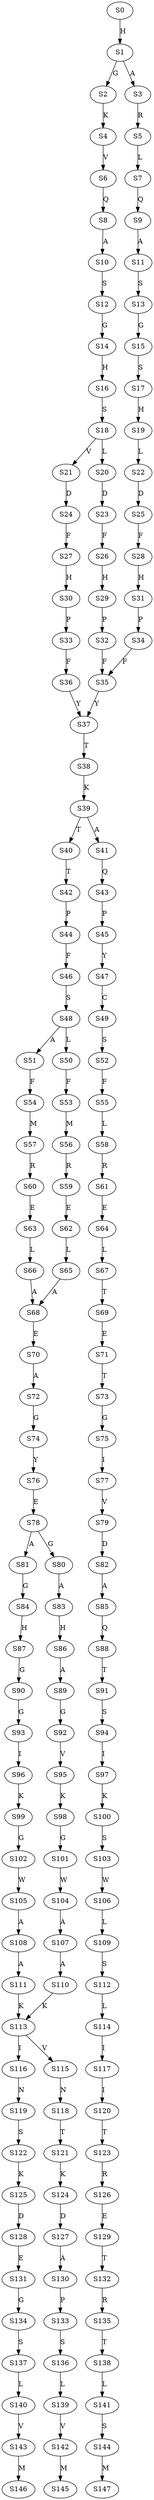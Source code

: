 strict digraph  {
	S0 -> S1 [ label = H ];
	S1 -> S2 [ label = G ];
	S1 -> S3 [ label = A ];
	S2 -> S4 [ label = K ];
	S3 -> S5 [ label = R ];
	S4 -> S6 [ label = V ];
	S5 -> S7 [ label = L ];
	S6 -> S8 [ label = Q ];
	S7 -> S9 [ label = Q ];
	S8 -> S10 [ label = A ];
	S9 -> S11 [ label = A ];
	S10 -> S12 [ label = S ];
	S11 -> S13 [ label = S ];
	S12 -> S14 [ label = G ];
	S13 -> S15 [ label = G ];
	S14 -> S16 [ label = H ];
	S15 -> S17 [ label = S ];
	S16 -> S18 [ label = S ];
	S17 -> S19 [ label = H ];
	S18 -> S20 [ label = L ];
	S18 -> S21 [ label = V ];
	S19 -> S22 [ label = L ];
	S20 -> S23 [ label = D ];
	S21 -> S24 [ label = D ];
	S22 -> S25 [ label = D ];
	S23 -> S26 [ label = F ];
	S24 -> S27 [ label = F ];
	S25 -> S28 [ label = F ];
	S26 -> S29 [ label = H ];
	S27 -> S30 [ label = H ];
	S28 -> S31 [ label = H ];
	S29 -> S32 [ label = P ];
	S30 -> S33 [ label = P ];
	S31 -> S34 [ label = P ];
	S32 -> S35 [ label = F ];
	S33 -> S36 [ label = F ];
	S34 -> S35 [ label = F ];
	S35 -> S37 [ label = Y ];
	S36 -> S37 [ label = Y ];
	S37 -> S38 [ label = T ];
	S38 -> S39 [ label = K ];
	S39 -> S40 [ label = T ];
	S39 -> S41 [ label = A ];
	S40 -> S42 [ label = T ];
	S41 -> S43 [ label = Q ];
	S42 -> S44 [ label = P ];
	S43 -> S45 [ label = P ];
	S44 -> S46 [ label = F ];
	S45 -> S47 [ label = Y ];
	S46 -> S48 [ label = S ];
	S47 -> S49 [ label = C ];
	S48 -> S50 [ label = L ];
	S48 -> S51 [ label = A ];
	S49 -> S52 [ label = S ];
	S50 -> S53 [ label = F ];
	S51 -> S54 [ label = F ];
	S52 -> S55 [ label = F ];
	S53 -> S56 [ label = M ];
	S54 -> S57 [ label = M ];
	S55 -> S58 [ label = L ];
	S56 -> S59 [ label = R ];
	S57 -> S60 [ label = R ];
	S58 -> S61 [ label = R ];
	S59 -> S62 [ label = E ];
	S60 -> S63 [ label = E ];
	S61 -> S64 [ label = E ];
	S62 -> S65 [ label = L ];
	S63 -> S66 [ label = L ];
	S64 -> S67 [ label = L ];
	S65 -> S68 [ label = A ];
	S66 -> S68 [ label = A ];
	S67 -> S69 [ label = T ];
	S68 -> S70 [ label = E ];
	S69 -> S71 [ label = E ];
	S70 -> S72 [ label = A ];
	S71 -> S73 [ label = T ];
	S72 -> S74 [ label = G ];
	S73 -> S75 [ label = G ];
	S74 -> S76 [ label = Y ];
	S75 -> S77 [ label = I ];
	S76 -> S78 [ label = E ];
	S77 -> S79 [ label = V ];
	S78 -> S80 [ label = G ];
	S78 -> S81 [ label = A ];
	S79 -> S82 [ label = D ];
	S80 -> S83 [ label = A ];
	S81 -> S84 [ label = G ];
	S82 -> S85 [ label = A ];
	S83 -> S86 [ label = H ];
	S84 -> S87 [ label = H ];
	S85 -> S88 [ label = Q ];
	S86 -> S89 [ label = A ];
	S87 -> S90 [ label = G ];
	S88 -> S91 [ label = T ];
	S89 -> S92 [ label = G ];
	S90 -> S93 [ label = G ];
	S91 -> S94 [ label = S ];
	S92 -> S95 [ label = V ];
	S93 -> S96 [ label = I ];
	S94 -> S97 [ label = I ];
	S95 -> S98 [ label = K ];
	S96 -> S99 [ label = K ];
	S97 -> S100 [ label = K ];
	S98 -> S101 [ label = G ];
	S99 -> S102 [ label = G ];
	S100 -> S103 [ label = S ];
	S101 -> S104 [ label = W ];
	S102 -> S105 [ label = W ];
	S103 -> S106 [ label = W ];
	S104 -> S107 [ label = A ];
	S105 -> S108 [ label = A ];
	S106 -> S109 [ label = L ];
	S107 -> S110 [ label = A ];
	S108 -> S111 [ label = A ];
	S109 -> S112 [ label = S ];
	S110 -> S113 [ label = K ];
	S111 -> S113 [ label = K ];
	S112 -> S114 [ label = L ];
	S113 -> S115 [ label = V ];
	S113 -> S116 [ label = I ];
	S114 -> S117 [ label = I ];
	S115 -> S118 [ label = N ];
	S116 -> S119 [ label = N ];
	S117 -> S120 [ label = I ];
	S118 -> S121 [ label = T ];
	S119 -> S122 [ label = S ];
	S120 -> S123 [ label = T ];
	S121 -> S124 [ label = K ];
	S122 -> S125 [ label = K ];
	S123 -> S126 [ label = R ];
	S124 -> S127 [ label = D ];
	S125 -> S128 [ label = D ];
	S126 -> S129 [ label = E ];
	S127 -> S130 [ label = A ];
	S128 -> S131 [ label = E ];
	S129 -> S132 [ label = T ];
	S130 -> S133 [ label = P ];
	S131 -> S134 [ label = G ];
	S132 -> S135 [ label = R ];
	S133 -> S136 [ label = S ];
	S134 -> S137 [ label = S ];
	S135 -> S138 [ label = T ];
	S136 -> S139 [ label = L ];
	S137 -> S140 [ label = L ];
	S138 -> S141 [ label = L ];
	S139 -> S142 [ label = V ];
	S140 -> S143 [ label = V ];
	S141 -> S144 [ label = S ];
	S142 -> S145 [ label = M ];
	S143 -> S146 [ label = M ];
	S144 -> S147 [ label = M ];
}
